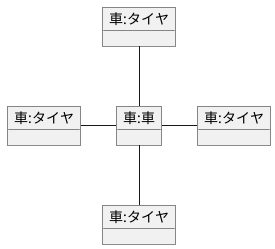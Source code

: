 @startuml 演習３－４
object "車:車" as car{
    
}
object "車:タイヤ" as tire1{
    
}
object "車:タイヤ" as tire2{
    
}
object "車:タイヤ" as tire3{
    
}
object "車:タイヤ" as tire4{
    
}
car-up-tire1
car-down-tire2
car-ri-tire3
car-le-tire4

@enduml